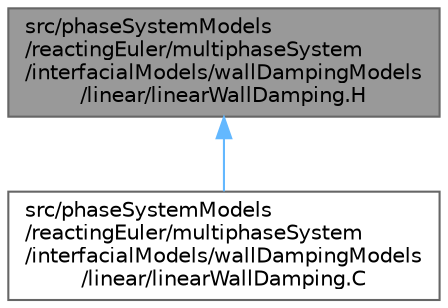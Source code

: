 digraph "src/phaseSystemModels/reactingEuler/multiphaseSystem/interfacialModels/wallDampingModels/linear/linearWallDamping.H"
{
 // LATEX_PDF_SIZE
  bgcolor="transparent";
  edge [fontname=Helvetica,fontsize=10,labelfontname=Helvetica,labelfontsize=10];
  node [fontname=Helvetica,fontsize=10,shape=box,height=0.2,width=0.4];
  Node1 [id="Node000001",label="src/phaseSystemModels\l/reactingEuler/multiphaseSystem\l/interfacialModels/wallDampingModels\l/linear/linearWallDamping.H",height=0.2,width=0.4,color="gray40", fillcolor="grey60", style="filled", fontcolor="black",tooltip=" "];
  Node1 -> Node2 [id="edge1_Node000001_Node000002",dir="back",color="steelblue1",style="solid",tooltip=" "];
  Node2 [id="Node000002",label="src/phaseSystemModels\l/reactingEuler/multiphaseSystem\l/interfacialModels/wallDampingModels\l/linear/linearWallDamping.C",height=0.2,width=0.4,color="grey40", fillcolor="white", style="filled",URL="$linearWallDamping_8C.html",tooltip=" "];
}
